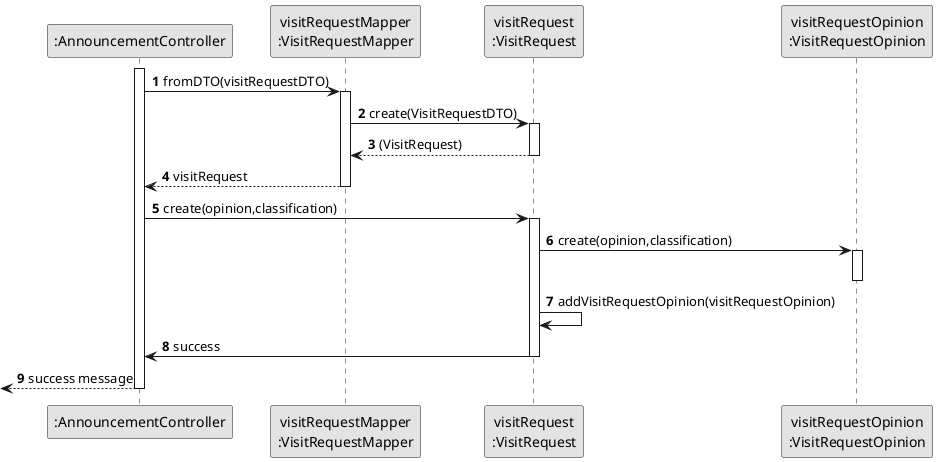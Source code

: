 @startuml
skinparam monochrome true
skinparam packageStyle rectangle
skinparam shadowing false

autonumber

'hide footbox


participant ":AnnouncementController" as controller

participant "visitRequestMapper\n:VisitRequestMapper" as mapper

participant "visitRequest\n:VisitRequest" as visit

participant "visitRequestOpinion\n:VisitRequestOpinion" as opinion

activate controller
    controller->mapper: fromDTO(visitRequestDTO)
                    activate mapper
                    mapper->visit:create(VisitRequestDTO)
                    activate visit
                    visit-->mapper: (VisitRequest)
                    deactivate
                    mapper-->controller:visitRequest
                    deactivate

    controller -> visit:create(opinion,classification)
    activate visit
    visit -> opinion : create(opinion,classification)
    activate opinion
    deactivate
    visit->visit:addVisitRequestOpinion(visitRequestOpinion)
    visit->controller:success
    deactivate

    <--controller:success message
    deactivate controller





@enduml
